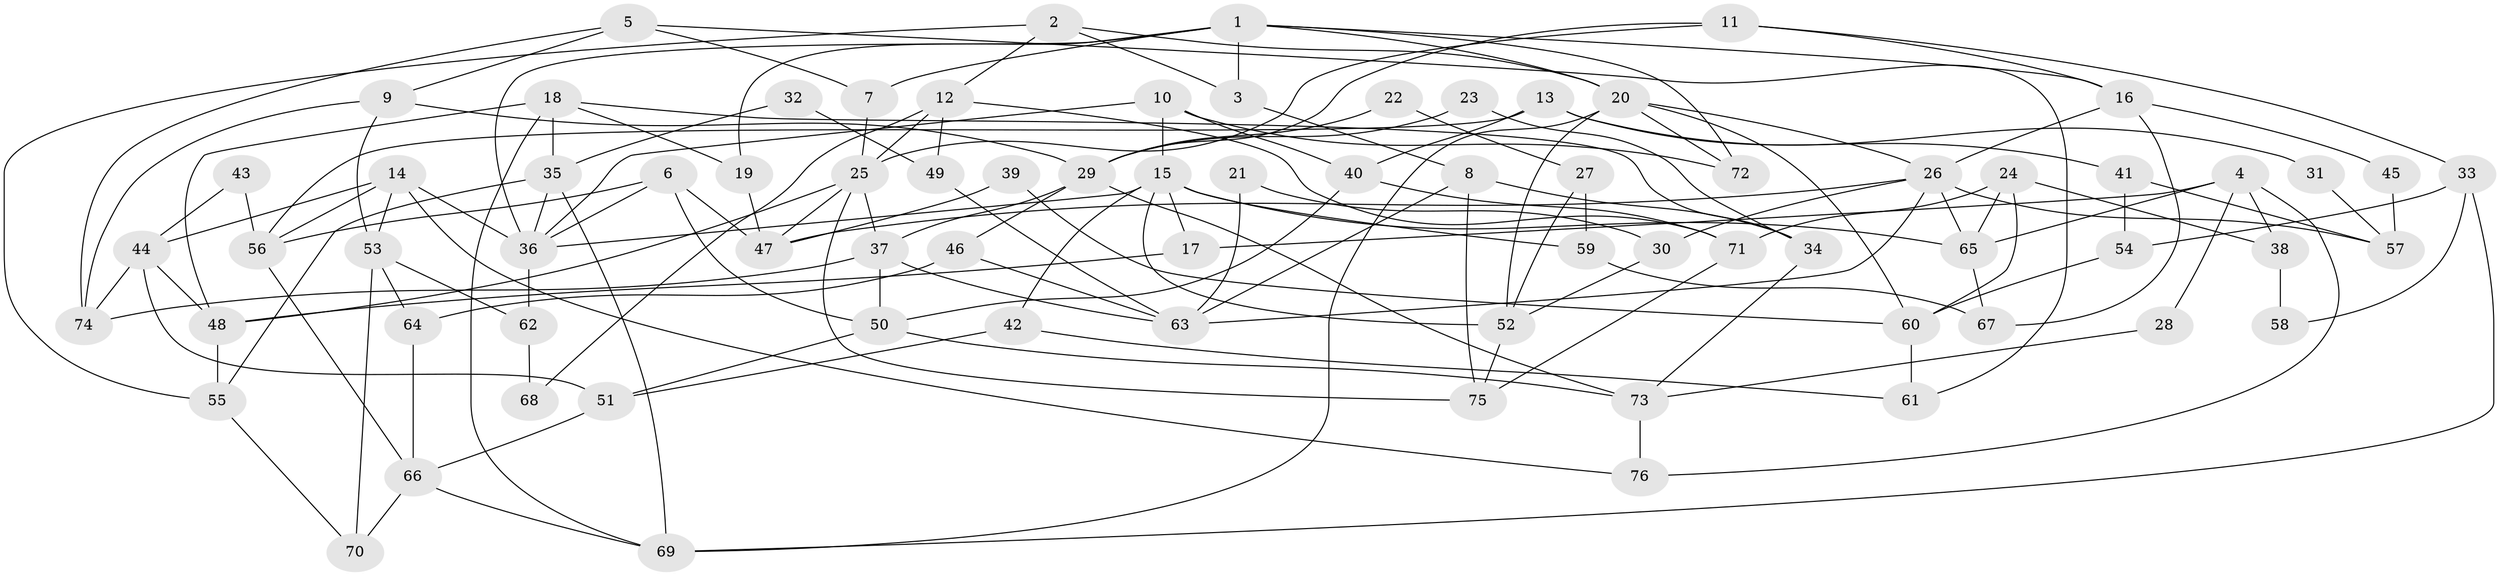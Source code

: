 // coarse degree distribution, {5: 0.2037037037037037, 4: 0.1111111111111111, 3: 0.2222222222222222, 6: 0.12962962962962962, 9: 0.037037037037037035, 2: 0.16666666666666666, 7: 0.09259259259259259, 8: 0.037037037037037035}
// Generated by graph-tools (version 1.1) at 2025/37/03/04/25 23:37:01]
// undirected, 76 vertices, 152 edges
graph export_dot {
  node [color=gray90,style=filled];
  1;
  2;
  3;
  4;
  5;
  6;
  7;
  8;
  9;
  10;
  11;
  12;
  13;
  14;
  15;
  16;
  17;
  18;
  19;
  20;
  21;
  22;
  23;
  24;
  25;
  26;
  27;
  28;
  29;
  30;
  31;
  32;
  33;
  34;
  35;
  36;
  37;
  38;
  39;
  40;
  41;
  42;
  43;
  44;
  45;
  46;
  47;
  48;
  49;
  50;
  51;
  52;
  53;
  54;
  55;
  56;
  57;
  58;
  59;
  60;
  61;
  62;
  63;
  64;
  65;
  66;
  67;
  68;
  69;
  70;
  71;
  72;
  73;
  74;
  75;
  76;
  1 -- 20;
  1 -- 19;
  1 -- 3;
  1 -- 7;
  1 -- 16;
  1 -- 36;
  1 -- 72;
  2 -- 20;
  2 -- 55;
  2 -- 3;
  2 -- 12;
  3 -- 8;
  4 -- 65;
  4 -- 17;
  4 -- 28;
  4 -- 38;
  4 -- 76;
  5 -- 7;
  5 -- 9;
  5 -- 61;
  5 -- 74;
  6 -- 50;
  6 -- 36;
  6 -- 47;
  6 -- 56;
  7 -- 25;
  8 -- 75;
  8 -- 34;
  8 -- 63;
  9 -- 29;
  9 -- 74;
  9 -- 53;
  10 -- 36;
  10 -- 72;
  10 -- 15;
  10 -- 40;
  11 -- 25;
  11 -- 29;
  11 -- 16;
  11 -- 33;
  12 -- 25;
  12 -- 49;
  12 -- 68;
  12 -- 71;
  13 -- 40;
  13 -- 56;
  13 -- 31;
  13 -- 41;
  14 -- 56;
  14 -- 36;
  14 -- 44;
  14 -- 53;
  14 -- 76;
  15 -- 65;
  15 -- 17;
  15 -- 36;
  15 -- 42;
  15 -- 52;
  15 -- 59;
  16 -- 26;
  16 -- 45;
  16 -- 67;
  17 -- 48;
  18 -- 48;
  18 -- 35;
  18 -- 19;
  18 -- 34;
  18 -- 69;
  19 -- 47;
  20 -- 52;
  20 -- 26;
  20 -- 60;
  20 -- 69;
  20 -- 72;
  21 -- 30;
  21 -- 63;
  22 -- 29;
  22 -- 27;
  23 -- 29;
  23 -- 34;
  24 -- 71;
  24 -- 60;
  24 -- 38;
  24 -- 65;
  25 -- 48;
  25 -- 47;
  25 -- 37;
  25 -- 75;
  26 -- 63;
  26 -- 30;
  26 -- 47;
  26 -- 57;
  26 -- 65;
  27 -- 52;
  27 -- 59;
  28 -- 73;
  29 -- 73;
  29 -- 37;
  29 -- 46;
  30 -- 52;
  31 -- 57;
  32 -- 49;
  32 -- 35;
  33 -- 69;
  33 -- 54;
  33 -- 58;
  34 -- 73;
  35 -- 69;
  35 -- 36;
  35 -- 55;
  36 -- 62;
  37 -- 50;
  37 -- 63;
  37 -- 74;
  38 -- 58;
  39 -- 60;
  39 -- 47;
  40 -- 50;
  40 -- 71;
  41 -- 54;
  41 -- 57;
  42 -- 51;
  42 -- 61;
  43 -- 44;
  43 -- 56;
  44 -- 74;
  44 -- 48;
  44 -- 51;
  45 -- 57;
  46 -- 63;
  46 -- 64;
  48 -- 55;
  49 -- 63;
  50 -- 51;
  50 -- 73;
  51 -- 66;
  52 -- 75;
  53 -- 62;
  53 -- 64;
  53 -- 70;
  54 -- 60;
  55 -- 70;
  56 -- 66;
  59 -- 67;
  60 -- 61;
  62 -- 68;
  64 -- 66;
  65 -- 67;
  66 -- 69;
  66 -- 70;
  71 -- 75;
  73 -- 76;
}
